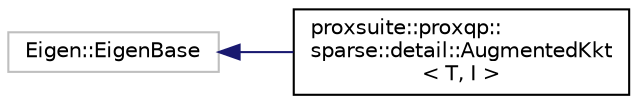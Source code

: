 digraph "Graphical Class Hierarchy"
{
 // LATEX_PDF_SIZE
  bgcolor="transparent";
  edge [fontname="Helvetica",fontsize="10",labelfontname="Helvetica",labelfontsize="10"];
  node [fontname="Helvetica",fontsize="10",shape=record];
  rankdir="LR";
  Node0 [label="Eigen::EigenBase",height=0.2,width=0.4,color="grey75",tooltip=" "];
  Node0 -> Node1 [dir="back",color="midnightblue",fontsize="10",style="solid",fontname="Helvetica"];
  Node1 [label="proxsuite::proxqp::\lsparse::detail::AugmentedKkt\l\< T, I \>",height=0.2,width=0.4,color="black",URL="$structproxsuite_1_1proxqp_1_1sparse_1_1detail_1_1_augmented_kkt.html",tooltip=" "];
}
